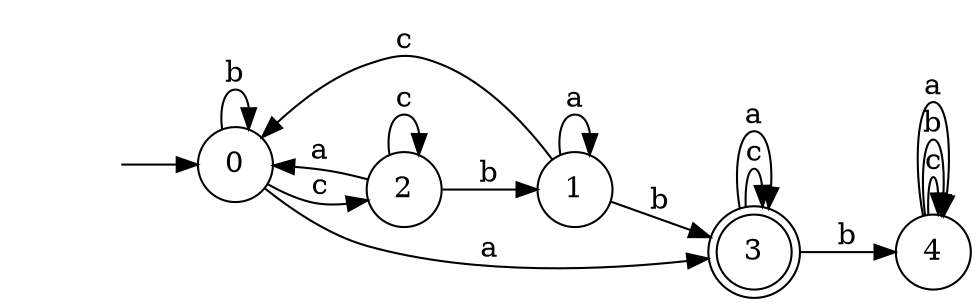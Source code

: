 digraph {
  rankdir=LR;
  0 [label="0", shape = circle];
  0 -> 2 [label="c"];
  0 -> 0 [label="b"];
  0 -> 3 [label="a"];
  1 [label="1", shape = circle];
  1 -> 0 [label="c"];
  1 -> 3 [label="b"];
  1 -> 1 [label="a"];
  2 [label="2", shape = circle];
  2 -> 2 [label="c"];
  2 -> 1 [label="b"];
  2 -> 0 [label="a"];
  3 [label="3", shape = doublecircle];
  3 -> 3 [label="c"];
  3 -> 4 [label="b"];
  3 -> 3 [label="a"];
  4 [label="4", shape = circle];
  4 -> 4 [label="c"];
  4 -> 4 [label="b"];
  4 -> 4 [label="a"];
  5 [label="", shape = plaintext];
  5 -> 0 [label=""];
}
